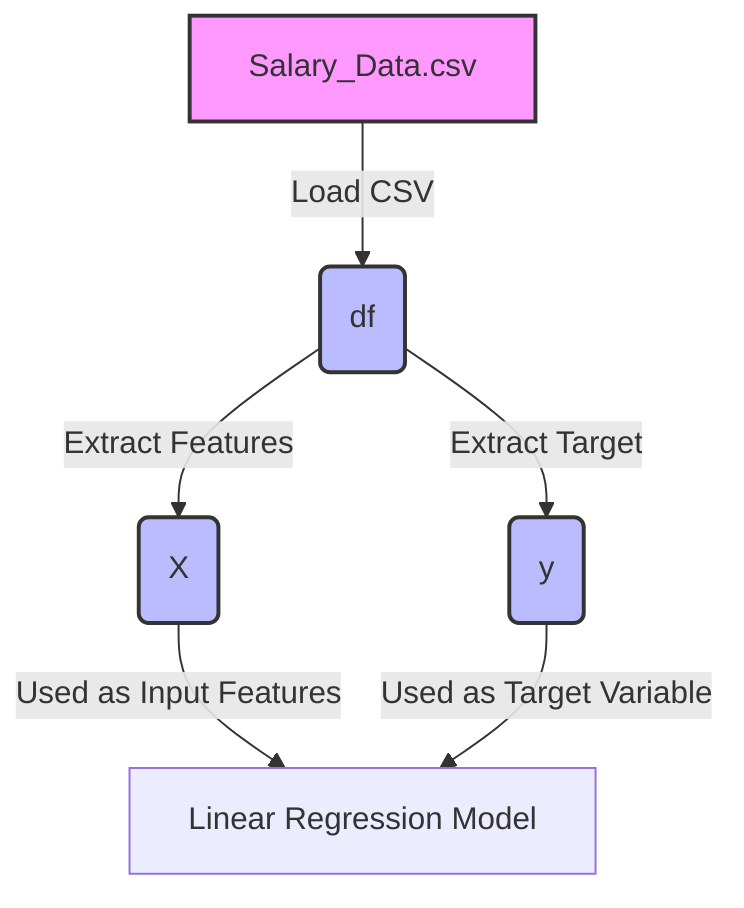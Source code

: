 flowchart TD
    %% Node representing the data source
    A[Salary_Data.csv]:::data_source -- "Load CSV" --> B(df)

    %% Node for initial data stored in DataFrame
    B(df):::data_variable -- "Extract Features" --> C(X)
    B(df):::data_variable -- "Extract Target" --> D(y)

    %% Nodes for the variables used for ML model
    C(X):::data_variable -- "Used as Input Features" --> E[Linear Regression Model]
    D(y):::data_variable -- "Used as Target Variable" --> E[Linear Regression Model]
    
    %% Node representing the ML model
    E[Linear Regression Model]
    
    %% Classes for styling
    classDef data_source fill:#f9f,stroke:#333,stroke-width:2px;
    classDef data_variable fill:#bbf,stroke:#333,stroke-width:2px;